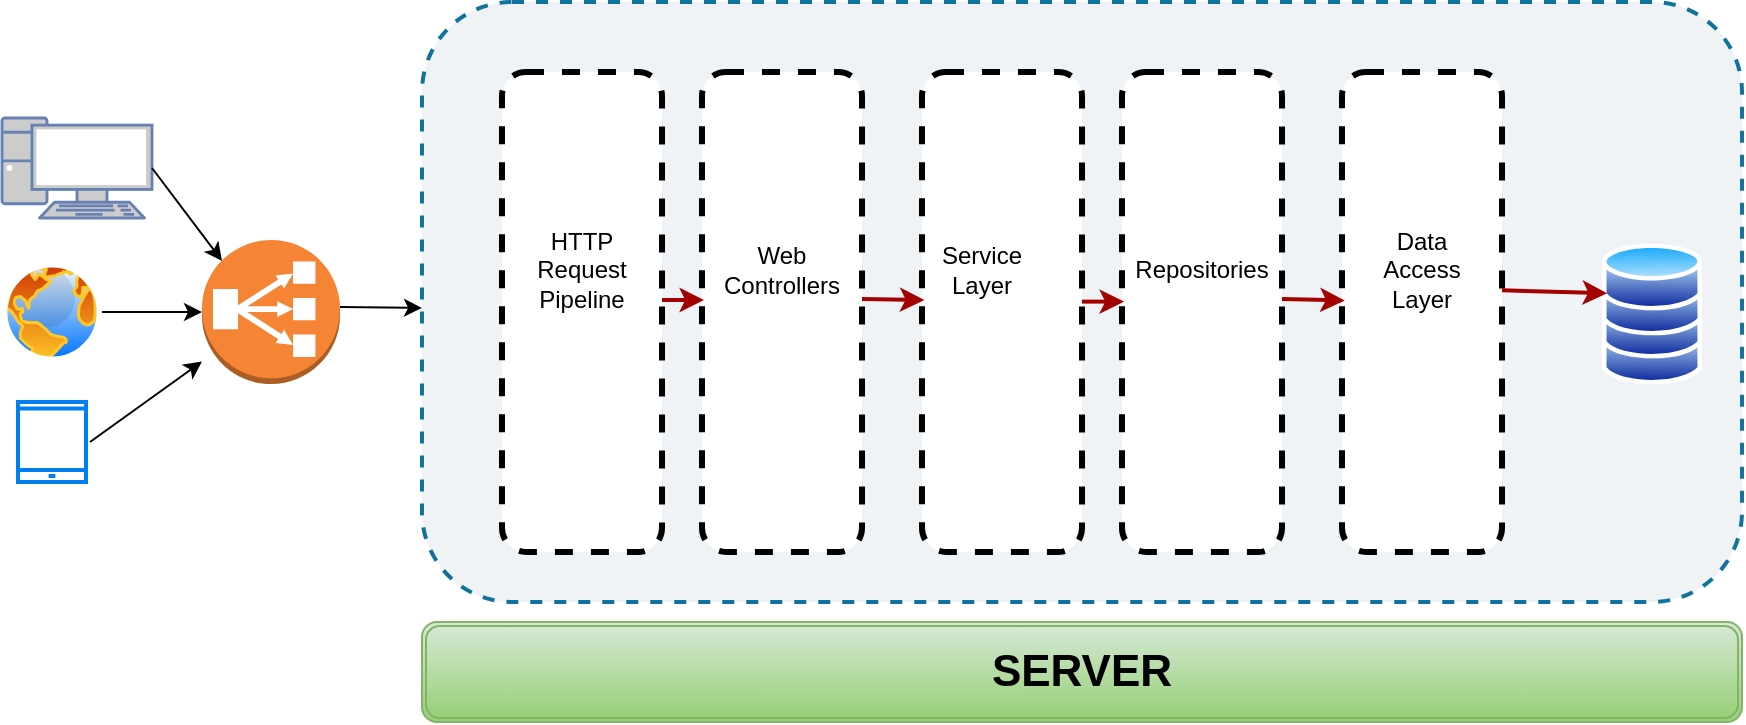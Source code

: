 <mxfile version="24.8.0">
  <diagram name="Sayfa -1" id="nwme1KWV6q_5PC23T8JU">
    <mxGraphModel dx="1687" dy="878" grid="1" gridSize="10" guides="1" tooltips="1" connect="1" arrows="1" fold="1" page="1" pageScale="1" pageWidth="827" pageHeight="1169" math="0" shadow="0">
      <root>
        <mxCell id="0" />
        <mxCell id="1" parent="0" />
        <mxCell id="EQRqfBlei0hE9X0uSdg--6" value="" style="image;aspect=fixed;perimeter=ellipsePerimeter;html=1;align=center;shadow=0;dashed=0;spacingTop=3;image=img/lib/active_directory/internet_globe.svg;" parent="1" vertex="1">
          <mxGeometry x="10" y="250" width="50" height="50" as="geometry" />
        </mxCell>
        <mxCell id="EQRqfBlei0hE9X0uSdg--9" value="" style="shape=ext;double=1;rounded=1;whiteSpace=wrap;html=1;fillColor=#d5e8d4;gradientColor=#97d077;strokeColor=#82b366;" parent="1" vertex="1">
          <mxGeometry x="220" y="430" width="660" height="50" as="geometry" />
        </mxCell>
        <mxCell id="EQRqfBlei0hE9X0uSdg--10" value="" style="endArrow=classic;html=1;rounded=0;entryX=0;entryY=0.5;entryDx=0;entryDy=0;entryPerimeter=0;exitX=1;exitY=0.5;exitDx=0;exitDy=0;" parent="1" target="Jj3LSNTunSgoR4GtScIY-8" edge="1" source="EQRqfBlei0hE9X0uSdg--6">
          <mxGeometry width="50" height="50" relative="1" as="geometry">
            <mxPoint x="60" y="269.5" as="sourcePoint" />
            <mxPoint x="117.05" y="269.5" as="targetPoint" />
          </mxGeometry>
        </mxCell>
        <mxCell id="EQRqfBlei0hE9X0uSdg--11" value="&lt;b&gt;&lt;font style=&quot;font-size: 22px;&quot;&gt;SERVER&lt;/font&gt;&lt;/b&gt;" style="text;strokeColor=none;align=center;fillColor=none;html=1;verticalAlign=middle;whiteSpace=wrap;rounded=0;" parent="1" vertex="1">
          <mxGeometry x="430" y="435" width="240" height="40" as="geometry" />
        </mxCell>
        <mxCell id="Jj3LSNTunSgoR4GtScIY-3" value="" style="html=1;verticalLabelPosition=bottom;align=center;labelBackgroundColor=#ffffff;verticalAlign=top;strokeWidth=2;strokeColor=#0080F0;shadow=0;dashed=0;shape=mxgraph.ios7.icons.smartphone;" vertex="1" parent="1">
          <mxGeometry x="18" y="320" width="34" height="40" as="geometry" />
        </mxCell>
        <mxCell id="Jj3LSNTunSgoR4GtScIY-4" value="" style="fontColor=#0066CC;verticalAlign=top;verticalLabelPosition=bottom;labelPosition=center;align=center;html=1;outlineConnect=0;fillColor=#CCCCCC;strokeColor=#6881B3;gradientColor=none;gradientDirection=north;strokeWidth=2;shape=mxgraph.networks.pc;" vertex="1" parent="1">
          <mxGeometry x="10" y="178" width="75" height="50" as="geometry" />
        </mxCell>
        <mxCell id="Jj3LSNTunSgoR4GtScIY-5" value="" style="endArrow=classic;html=1;rounded=0;exitX=1.059;exitY=0.5;exitDx=0;exitDy=0;exitPerimeter=0;" edge="1" parent="1" source="Jj3LSNTunSgoR4GtScIY-3" target="Jj3LSNTunSgoR4GtScIY-8">
          <mxGeometry width="50" height="50" relative="1" as="geometry">
            <mxPoint x="72" y="350" as="sourcePoint" />
            <mxPoint x="140" y="340" as="targetPoint" />
          </mxGeometry>
        </mxCell>
        <mxCell id="Jj3LSNTunSgoR4GtScIY-7" value="" style="rounded=1;whiteSpace=wrap;html=1;dashed=1;strokeWidth=2;fillColor=#f0f3f5;strokeColor=#10739e;" vertex="1" parent="1">
          <mxGeometry x="220" y="120" width="660" height="300" as="geometry" />
        </mxCell>
        <mxCell id="Jj3LSNTunSgoR4GtScIY-8" value="" style="outlineConnect=0;dashed=0;verticalLabelPosition=bottom;verticalAlign=top;align=center;html=1;shape=mxgraph.aws3.classic_load_balancer;fillColor=#F58534;gradientColor=none;" vertex="1" parent="1">
          <mxGeometry x="110" y="239" width="69" height="72" as="geometry" />
        </mxCell>
        <mxCell id="Jj3LSNTunSgoR4GtScIY-9" value="" style="rounded=1;whiteSpace=wrap;html=1;dashed=1;strokeWidth=3;" vertex="1" parent="1">
          <mxGeometry x="260" y="155" width="80" height="240" as="geometry" />
        </mxCell>
        <mxCell id="Jj3LSNTunSgoR4GtScIY-11" value="" style="rounded=1;whiteSpace=wrap;html=1;dashed=1;strokeWidth=3;" vertex="1" parent="1">
          <mxGeometry x="360" y="155" width="80" height="240" as="geometry" />
        </mxCell>
        <mxCell id="Jj3LSNTunSgoR4GtScIY-12" value="" style="rounded=1;whiteSpace=wrap;html=1;dashed=1;strokeWidth=3;" vertex="1" parent="1">
          <mxGeometry x="470" y="155" width="80" height="240" as="geometry" />
        </mxCell>
        <mxCell id="Jj3LSNTunSgoR4GtScIY-13" value="" style="rounded=1;whiteSpace=wrap;html=1;dashed=1;strokeWidth=3;" vertex="1" parent="1">
          <mxGeometry x="570" y="155" width="80" height="240" as="geometry" />
        </mxCell>
        <mxCell id="Jj3LSNTunSgoR4GtScIY-14" value="" style="rounded=1;whiteSpace=wrap;html=1;dashed=1;strokeWidth=3;" vertex="1" parent="1">
          <mxGeometry x="680" y="155" width="80" height="240" as="geometry" />
        </mxCell>
        <mxCell id="Jj3LSNTunSgoR4GtScIY-15" value="" style="endArrow=classic;html=1;rounded=0;entryX=0.145;entryY=0.145;entryDx=0;entryDy=0;entryPerimeter=0;exitX=1;exitY=0.5;exitDx=0;exitDy=0;exitPerimeter=0;" edge="1" parent="1" source="Jj3LSNTunSgoR4GtScIY-4" target="Jj3LSNTunSgoR4GtScIY-8">
          <mxGeometry width="50" height="50" relative="1" as="geometry">
            <mxPoint x="85" y="200" as="sourcePoint" />
            <mxPoint x="135" y="150" as="targetPoint" />
          </mxGeometry>
        </mxCell>
        <mxCell id="Jj3LSNTunSgoR4GtScIY-17" value="Data Access Layer" style="text;strokeColor=none;align=center;fillColor=none;html=1;verticalAlign=middle;whiteSpace=wrap;rounded=0;" vertex="1" parent="1">
          <mxGeometry x="690" y="239" width="60" height="30" as="geometry" />
        </mxCell>
        <mxCell id="Jj3LSNTunSgoR4GtScIY-18" value="Repositories" style="text;strokeColor=none;align=center;fillColor=none;html=1;verticalAlign=middle;whiteSpace=wrap;rounded=0;" vertex="1" parent="1">
          <mxGeometry x="580" y="239" width="60" height="30" as="geometry" />
        </mxCell>
        <mxCell id="Jj3LSNTunSgoR4GtScIY-19" value="Service Layer" style="text;strokeColor=none;align=center;fillColor=none;html=1;verticalAlign=middle;whiteSpace=wrap;rounded=0;" vertex="1" parent="1">
          <mxGeometry x="470" y="239" width="60" height="30" as="geometry" />
        </mxCell>
        <mxCell id="Jj3LSNTunSgoR4GtScIY-20" value="Web Controllers" style="text;strokeColor=none;align=center;fillColor=none;html=1;verticalAlign=middle;whiteSpace=wrap;rounded=0;" vertex="1" parent="1">
          <mxGeometry x="370" y="239" width="60" height="30" as="geometry" />
        </mxCell>
        <mxCell id="Jj3LSNTunSgoR4GtScIY-21" value="HTTP Request Pipeline" style="text;strokeColor=none;align=center;fillColor=none;html=1;verticalAlign=middle;whiteSpace=wrap;rounded=0;" vertex="1" parent="1">
          <mxGeometry x="270" y="239" width="60" height="30" as="geometry" />
        </mxCell>
        <mxCell id="Jj3LSNTunSgoR4GtScIY-24" value="" style="image;aspect=fixed;perimeter=ellipsePerimeter;html=1;align=center;shadow=0;dashed=0;spacingTop=3;image=img/lib/active_directory/database.svg;" vertex="1" parent="1">
          <mxGeometry x="810" y="276" width="50" height="37" as="geometry" />
        </mxCell>
        <mxCell id="Jj3LSNTunSgoR4GtScIY-25" value="" style="image;aspect=fixed;perimeter=ellipsePerimeter;html=1;align=center;shadow=0;dashed=0;spacingTop=3;image=img/lib/active_directory/database.svg;" vertex="1" parent="1">
          <mxGeometry x="810" y="263" width="50" height="37" as="geometry" />
        </mxCell>
        <mxCell id="Jj3LSNTunSgoR4GtScIY-26" value="" style="image;aspect=fixed;perimeter=ellipsePerimeter;html=1;align=center;shadow=0;dashed=0;spacingTop=3;image=img/lib/active_directory/database.svg;" vertex="1" parent="1">
          <mxGeometry x="810" y="251.5" width="50" height="37" as="geometry" />
        </mxCell>
        <mxCell id="Jj3LSNTunSgoR4GtScIY-27" value="" style="image;aspect=fixed;perimeter=ellipsePerimeter;html=1;align=center;shadow=0;dashed=0;spacingTop=3;image=img/lib/active_directory/database.svg;" vertex="1" parent="1">
          <mxGeometry x="810" y="239" width="50" height="37" as="geometry" />
        </mxCell>
        <mxCell id="Jj3LSNTunSgoR4GtScIY-31" value="" style="endArrow=classic;html=1;rounded=0;" edge="1" parent="1">
          <mxGeometry width="50" height="50" relative="1" as="geometry">
            <mxPoint x="179" y="272.5" as="sourcePoint" />
            <mxPoint x="220" y="273" as="targetPoint" />
          </mxGeometry>
        </mxCell>
        <mxCell id="Jj3LSNTunSgoR4GtScIY-35" value="" style="endArrow=classic;html=1;rounded=0;fillColor=#a20025;strokeColor=#A30000;strokeWidth=2;" edge="1" parent="1">
          <mxGeometry width="50" height="50" relative="1" as="geometry">
            <mxPoint x="340" y="269" as="sourcePoint" />
            <mxPoint x="361" y="269" as="targetPoint" />
          </mxGeometry>
        </mxCell>
        <mxCell id="Jj3LSNTunSgoR4GtScIY-36" value="" style="endArrow=classic;html=1;rounded=0;fillColor=#a20025;strokeColor=#A30000;strokeWidth=2;entryX=0.02;entryY=0.86;entryDx=0;entryDy=0;entryPerimeter=0;" edge="1" parent="1">
          <mxGeometry width="50" height="50" relative="1" as="geometry">
            <mxPoint x="440" y="268.5" as="sourcePoint" />
            <mxPoint x="471.2" y="269.0" as="targetPoint" />
          </mxGeometry>
        </mxCell>
        <mxCell id="Jj3LSNTunSgoR4GtScIY-37" value="" style="endArrow=classic;html=1;rounded=0;fillColor=#a20025;strokeColor=#A30000;strokeWidth=2;" edge="1" parent="1">
          <mxGeometry width="50" height="50" relative="1" as="geometry">
            <mxPoint x="550" y="269.8" as="sourcePoint" />
            <mxPoint x="571" y="269.8" as="targetPoint" />
          </mxGeometry>
        </mxCell>
        <mxCell id="Jj3LSNTunSgoR4GtScIY-38" value="" style="endArrow=classic;html=1;rounded=0;fillColor=#a20025;strokeColor=#A30000;strokeWidth=2;entryX=0;entryY=0.75;entryDx=0;entryDy=0;" edge="1" parent="1" target="Jj3LSNTunSgoR4GtScIY-27">
          <mxGeometry width="50" height="50" relative="1" as="geometry">
            <mxPoint x="760" y="264.18" as="sourcePoint" />
            <mxPoint x="800" y="264" as="targetPoint" />
          </mxGeometry>
        </mxCell>
        <mxCell id="Jj3LSNTunSgoR4GtScIY-39" value="" style="endArrow=classic;html=1;rounded=0;fillColor=#a20025;strokeColor=#A30000;strokeWidth=2;entryX=0.017;entryY=0.476;entryDx=0;entryDy=0;entryPerimeter=0;" edge="1" parent="1" target="Jj3LSNTunSgoR4GtScIY-14">
          <mxGeometry width="50" height="50" relative="1" as="geometry">
            <mxPoint x="650" y="268.44" as="sourcePoint" />
            <mxPoint x="671" y="268.44" as="targetPoint" />
          </mxGeometry>
        </mxCell>
      </root>
    </mxGraphModel>
  </diagram>
</mxfile>
